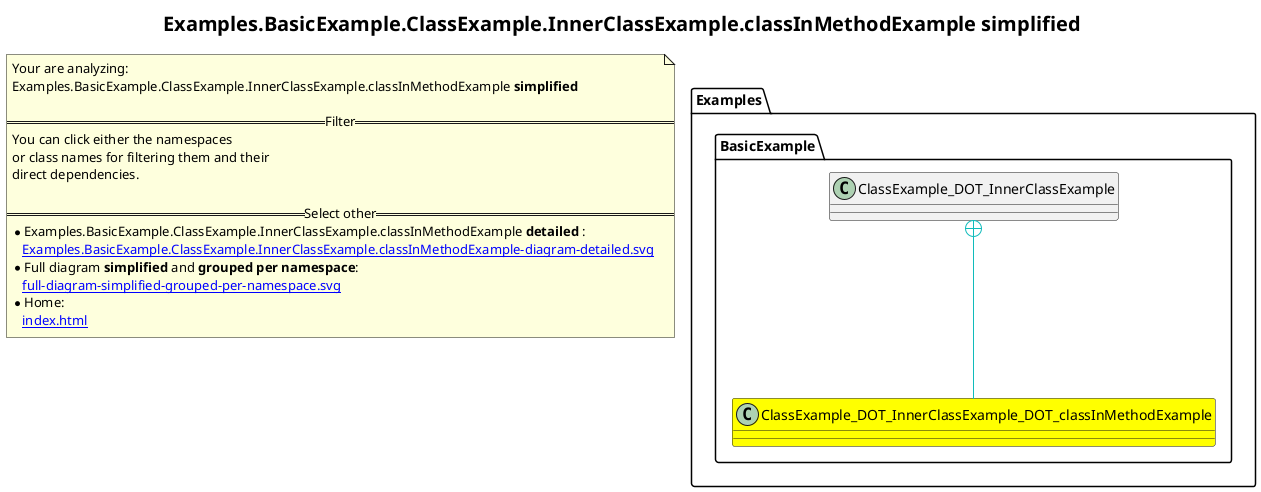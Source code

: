 @startuml
skinparam linetype ortho
title <size:20>Examples.BasicExample.ClassExample.InnerClassExample.classInMethodExample **simplified** </size>
note "Your are analyzing:\nExamples.BasicExample.ClassExample.InnerClassExample.classInMethodExample **simplified** \n\n==Filter==\nYou can click either the namespaces \nor class names for filtering them and their\ndirect dependencies.\n\n==Select other==\n* Examples.BasicExample.ClassExample.InnerClassExample.classInMethodExample **detailed** :\n   [[Examples.BasicExample.ClassExample.InnerClassExample.classInMethodExample-diagram-detailed.svg]]\n* Full diagram **simplified** and **grouped per namespace**:\n   [[full-diagram-simplified-grouped-per-namespace.svg]]\n* Home:\n   [[index.html]]" as FloatingNote
  class Examples.BasicExample.ClassExample_DOT_InnerClassExample_DOT_classInMethodExample [[Examples.BasicExample.ClassExample.InnerClassExample.classInMethodExample-diagram-simplified.svg]] #yellow {
  }
  class Examples.BasicExample.ClassExample_DOT_InnerClassExample [[Examples.BasicExample.ClassExample.InnerClassExample-diagram-simplified.svg]]  {
  }
 ' *************************************** 
 ' *************************************** 
 ' *************************************** 
' Class relations extracted from namespace:
' Examples.BasicExample
Examples.BasicExample.ClassExample_DOT_InnerClassExample +-[#10BBBB]- Examples.BasicExample.ClassExample_DOT_InnerClassExample_DOT_classInMethodExample 
@enduml